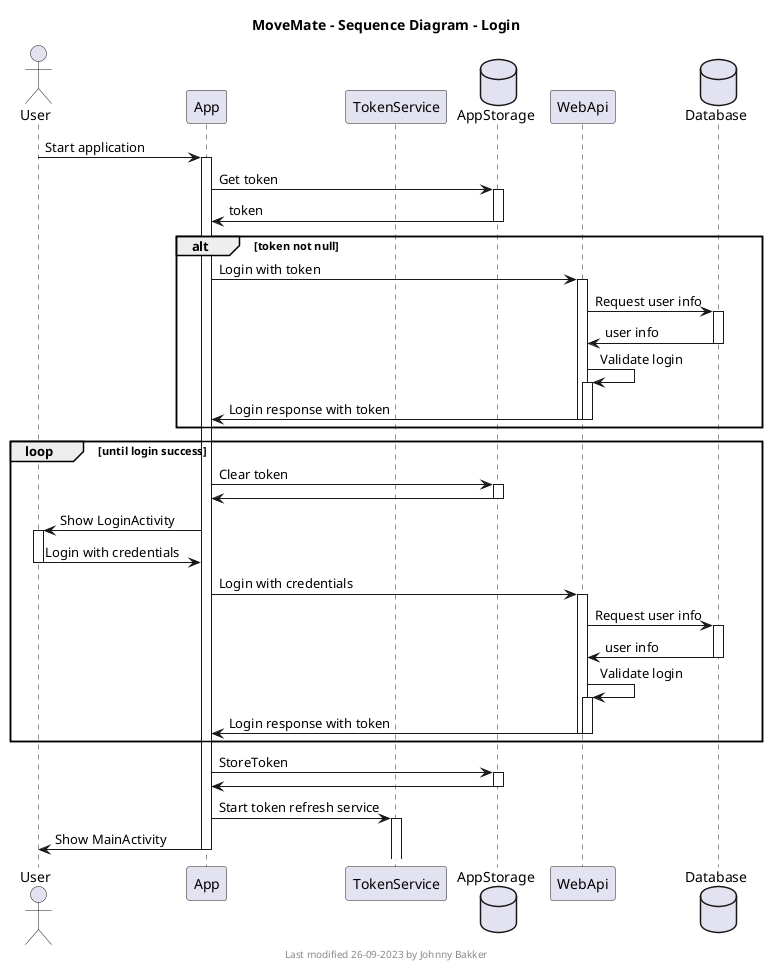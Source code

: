 @startuml Sequence Diagram Login

	title MoveMate - Sequence Diagram - Login
	footer Last modified 26-09-2023 by Johnny Bakker

	actor User
	participant App
	participant TokenService
	database AppStorage
	participant WebApi
	database Database

	User -> App: Start application
	activate App
	
	App -> AppStorage : Get token
	activate AppStorage
	
	AppStorage -> App: token
	deactivate AppStorage

	alt token not null

		App -> WebApi: Login with token
		activate WebApi
		WebApi -> Database : Request user info
		activate Database
		WebApi <- Database : user info
		deactivate Database
		WebApi -> WebApi : Validate login
		activate WebApi
		WebApi -> App: Login response with token
		deactivate WebApi
		deactivate WebApi

	end

	loop until login success
		
		App -> AppStorage: Clear token
		activate AppStorage
		App <- AppStorage
		deactivate AppStorage

		App -> User: Show LoginActivity
		activate User
		User -> App: Login with credentials
		deactivate User

		App -> WebApi: Login with credentials
		activate WebApi
		WebApi -> Database : Request user info
		activate Database
		WebApi <- Database : user info
		deactivate Database
		WebApi -> WebApi : Validate login
		activate WebApi
		WebApi -> App: Login response with token
		deactivate WebApi
		deactivate WebApi

	end

	App -> AppStorage: StoreToken
	activate AppStorage
	App <- AppStorage
	deactivate AppStorage
	App -> TokenService: Start token refresh service
	activate TokenService
	App -> User: Show MainActivity
	deactivate App


@enduml